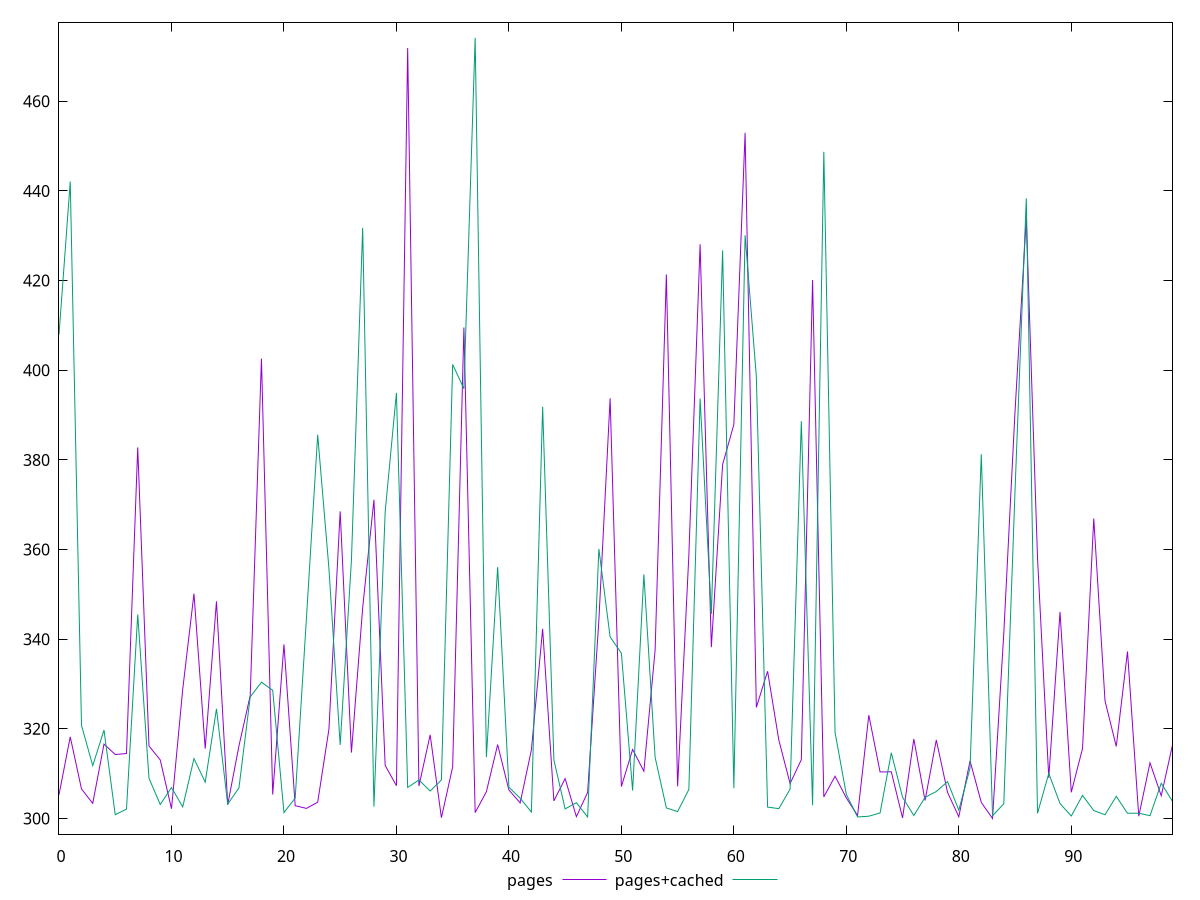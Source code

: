 reset

$pages <<EOF
0 305.32
1 318.206
2 306.596
3 303.384
4 316.602
5 314.28000000000003
6 314.496
7 382.776
8 316.19
9 313.07
10 302.184
11 328.822
12 350.15000000000003
13 315.584
14 348.4409999847412
15 303.09
16 316.21
17 327.416
18 402.584
19 305.354
20 338.84
21 302.86
22 302.258
23 303.638
24 319.94200000166893
25 368.522
26 314.71
27 347.046
28 371.10099998116493
29 311.828
30 307.318
31 471.866
32 307.24
33 318.668
34 300.178
35 311.508
36 409.544
37 301.326
38 305.988
39 316.48199999999997
40 306.366
41 303.476
42 315.29
43 342.31
44 303.93
45 308.906
46 300.416
47 305.826
48 344.272
49 393.728
50 307.12
51 315.402
52 310.55
53 337.56
54 421.366
55 307.178
56 358.7369999587536
57 428.094
58 338.23
59 378.962
60 387.88599999999997
61 452.956
62 324.788
63 332.848
64 317.484
65 307.802
66 313.126
67 420.10999999999996
68 304.81399999999996
69 309.428
70 304.602
71 300.658
72 323.058
73 310.396
74 310.41
75 300.128
76 317.742
77 304.032
78 317.52
79 305.824
80 300.392
81 312.868
82 303.594
83 300
84 341.26
85 390.842
86 433.878
87 358.1
88 309.074
89 346.084
90 305.85199999809265
91 315.61400000000003
92 366.926
93 326.26
94 316.082
95 337.254
96 300.506
97 312.424
98 305.078
99 316.392
EOF

$pagesCached <<EOF
0 407.93399999999997
1 442.08799999999997
2 320.782
3 311.794
4 319.728
5 300.84
6 302.1
7 345.51
8 308.9880000054836
9 303.128
10 306.914
11 302.596
12 313.364
13 308.116
14 324.47
15 303.218
16 306.842
17 327.114
18 330.408
19 328.598
20 301.336
21 304.568
22 344.68199998140335
23 385.6060000061989
24 355.7479999959469
25 316.406
26 357.644
27 431.76199999999994
28 302.642
29 368.452
30 394.9419999718666
31 306.94
32 308.59
33 306.13
34 308.6
35 401.3
36 395.876
37 474.13199999999995
38 313.702
39 356.06700000166893
40 306.988
41 304.536
42 301.446
43 391.852
44 313.054
45 302.141999989748
46 303.528
47 300.34
48 360.1299999654293
49 340.50500002503395
50 336.882
51 306.244
52 354.452
53 313.64
54 302.37
55 301.54
56 306.49
57 393.68
58 345.6000000536442
59 426.722
60 306.754
61 430.108
62 398.58
63 302.55
64 302.2
65 306.554
66 388.646
67 302.956
68 448.71799999999996
69 319.164
70 305.376
71 300.346
72 300.516
73 301.238
74 314.648
75 304.752
76 300.67
77 304.718
78 306.03
79 308.234
80 301.862
81 311.252
82 381.27
83 300.608
84 303.292
85 373.18600000000004
86 438.36
87 301.164
88 310.052
89 303.34
90 300.556
91 305.162
92 301.77
93 300.848
94 304.942
95 301.168
96 301.182
97 300.632
98 307.858
99 303.836
EOF

set key outside below
set xrange [0:99]
set yrange [296.51736:477.61463999999995]
set trange [296.51736:477.61463999999995]
set terminal svg size 640, 520 enhanced background rgb 'white'
set output "report_00013_2021-02-09T12-04-24.940Z/uses-rel-preconnect/comparison/line/0_vs_1.svg"

plot $pages title "pages" with line, \
     $pagesCached title "pages+cached" with line

reset
